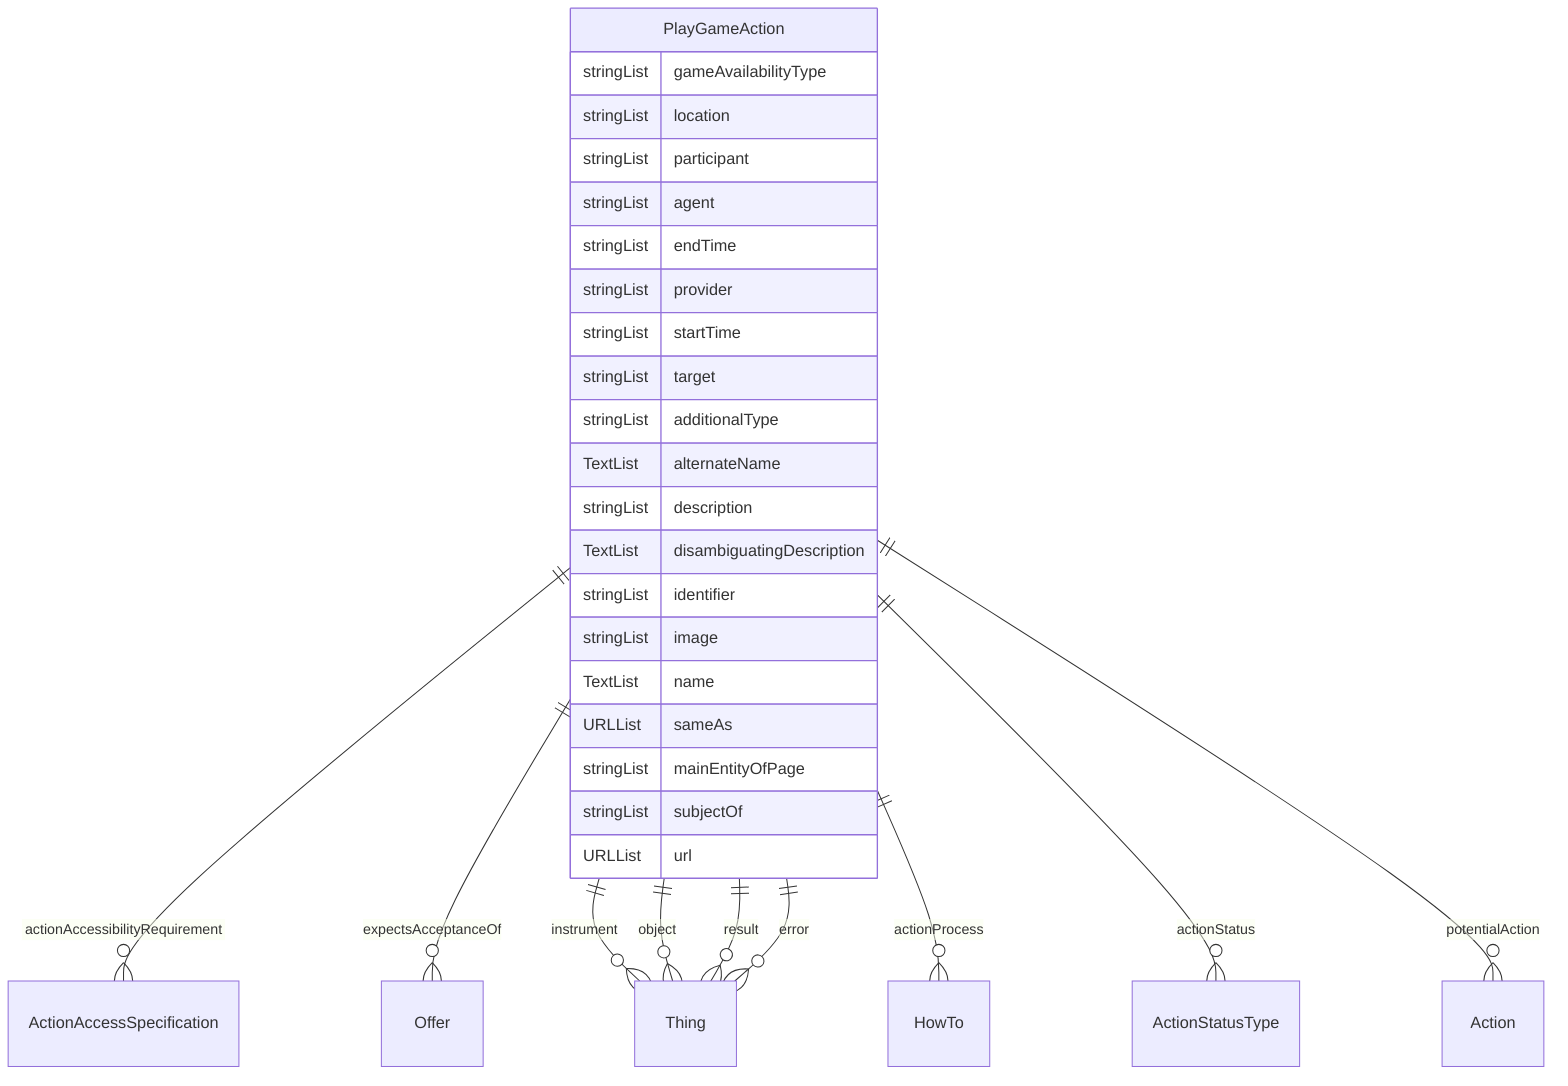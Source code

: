 erDiagram
PlayGameAction {
    stringList gameAvailabilityType  
    stringList location  
    stringList participant  
    stringList agent  
    stringList endTime  
    stringList provider  
    stringList startTime  
    stringList target  
    stringList additionalType  
    TextList alternateName  
    stringList description  
    TextList disambiguatingDescription  
    stringList identifier  
    stringList image  
    TextList name  
    URLList sameAs  
    stringList mainEntityOfPage  
    stringList subjectOf  
    URLList url  
}

PlayGameAction ||--}o ActionAccessSpecification : "actionAccessibilityRequirement"
PlayGameAction ||--}o Offer : "expectsAcceptanceOf"
PlayGameAction ||--}o Thing : "instrument"
PlayGameAction ||--}o Thing : "object"
PlayGameAction ||--}o Thing : "result"
PlayGameAction ||--}o HowTo : "actionProcess"
PlayGameAction ||--}o ActionStatusType : "actionStatus"
PlayGameAction ||--}o Thing : "error"
PlayGameAction ||--}o Action : "potentialAction"